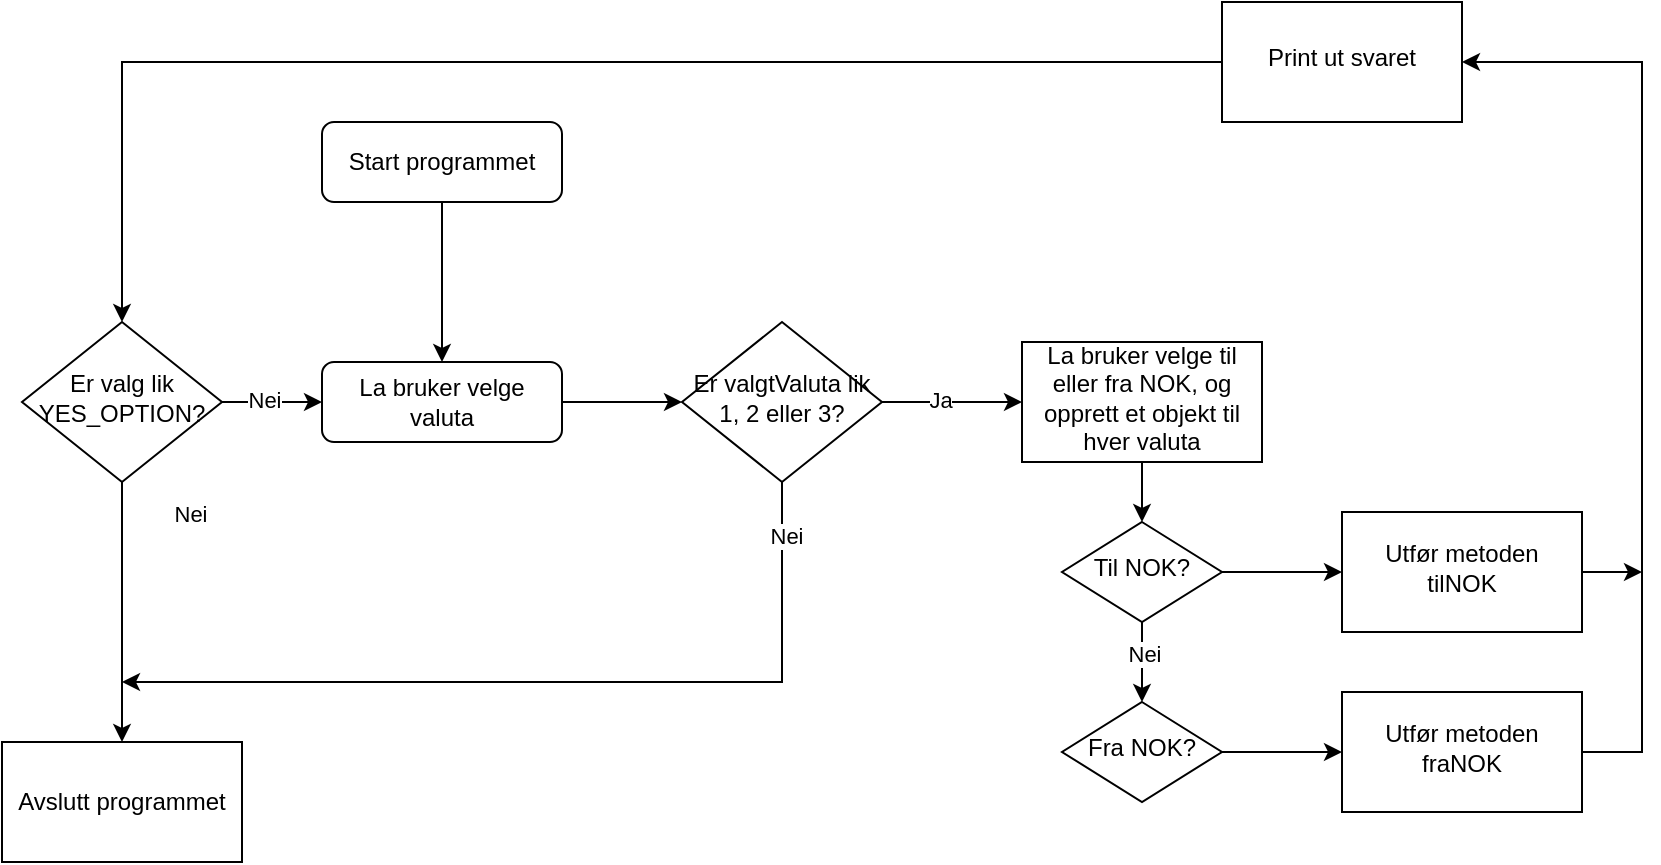 <mxfile version="15.2.7" type="device"><diagram id="C5RBs43oDa-KdzZeNtuy" name="Page-1"><mxGraphModel dx="1202" dy="585" grid="1" gridSize="10" guides="1" tooltips="1" connect="1" arrows="1" fold="1" page="1" pageScale="1" pageWidth="827" pageHeight="1169" math="0" shadow="0"><root><mxCell id="WIyWlLk6GJQsqaUBKTNV-0"/><mxCell id="WIyWlLk6GJQsqaUBKTNV-1" parent="WIyWlLk6GJQsqaUBKTNV-0"/><mxCell id="-QXT-SU3wn0BBAx5GBFO-44" style="edgeStyle=orthogonalEdgeStyle;rounded=0;orthogonalLoop=1;jettySize=auto;html=1;entryX=0.5;entryY=0;entryDx=0;entryDy=0;" edge="1" parent="WIyWlLk6GJQsqaUBKTNV-1" source="WIyWlLk6GJQsqaUBKTNV-3" target="WIyWlLk6GJQsqaUBKTNV-11"><mxGeometry relative="1" as="geometry"/></mxCell><mxCell id="WIyWlLk6GJQsqaUBKTNV-3" value="Start programmet" style="rounded=1;whiteSpace=wrap;html=1;fontSize=12;glass=0;strokeWidth=1;shadow=0;" parent="WIyWlLk6GJQsqaUBKTNV-1" vertex="1"><mxGeometry x="160" y="170" width="120" height="40" as="geometry"/></mxCell><mxCell id="-QXT-SU3wn0BBAx5GBFO-2" style="edgeStyle=orthogonalEdgeStyle;rounded=0;orthogonalLoop=1;jettySize=auto;html=1;" edge="1" parent="WIyWlLk6GJQsqaUBKTNV-1" source="WIyWlLk6GJQsqaUBKTNV-6"><mxGeometry relative="1" as="geometry"><mxPoint x="60" y="480" as="targetPoint"/></mxGeometry></mxCell><mxCell id="-QXT-SU3wn0BBAx5GBFO-3" value="Nei" style="edgeLabel;html=1;align=center;verticalAlign=middle;resizable=0;points=[];" vertex="1" connectable="0" parent="-QXT-SU3wn0BBAx5GBFO-2"><mxGeometry x="-0.568" y="2" relative="1" as="geometry"><mxPoint x="32" y="-12" as="offset"/></mxGeometry></mxCell><mxCell id="-QXT-SU3wn0BBAx5GBFO-42" style="edgeStyle=orthogonalEdgeStyle;rounded=0;orthogonalLoop=1;jettySize=auto;html=1;entryX=0;entryY=0.5;entryDx=0;entryDy=0;" edge="1" parent="WIyWlLk6GJQsqaUBKTNV-1" source="WIyWlLk6GJQsqaUBKTNV-6" target="WIyWlLk6GJQsqaUBKTNV-11"><mxGeometry relative="1" as="geometry"/></mxCell><mxCell id="-QXT-SU3wn0BBAx5GBFO-48" value="Nei" style="edgeLabel;html=1;align=center;verticalAlign=middle;resizable=0;points=[];" vertex="1" connectable="0" parent="-QXT-SU3wn0BBAx5GBFO-42"><mxGeometry x="-0.158" y="1" relative="1" as="geometry"><mxPoint as="offset"/></mxGeometry></mxCell><mxCell id="WIyWlLk6GJQsqaUBKTNV-6" value="Er valg lik YES_OPTION?" style="rhombus;whiteSpace=wrap;html=1;shadow=0;fontFamily=Helvetica;fontSize=12;align=center;strokeWidth=1;spacing=6;spacingTop=-4;" parent="WIyWlLk6GJQsqaUBKTNV-1" vertex="1"><mxGeometry x="10" y="270" width="100" height="80" as="geometry"/></mxCell><mxCell id="-QXT-SU3wn0BBAx5GBFO-1" style="edgeStyle=orthogonalEdgeStyle;rounded=0;orthogonalLoop=1;jettySize=auto;html=1;entryX=0;entryY=0.5;entryDx=0;entryDy=0;" edge="1" parent="WIyWlLk6GJQsqaUBKTNV-1" source="WIyWlLk6GJQsqaUBKTNV-11" target="-QXT-SU3wn0BBAx5GBFO-0"><mxGeometry relative="1" as="geometry"/></mxCell><mxCell id="WIyWlLk6GJQsqaUBKTNV-11" value="La bruker velge valuta" style="rounded=1;whiteSpace=wrap;html=1;fontSize=12;glass=0;strokeWidth=1;shadow=0;" parent="WIyWlLk6GJQsqaUBKTNV-1" vertex="1"><mxGeometry x="160" y="290" width="120" height="40" as="geometry"/></mxCell><mxCell id="-QXT-SU3wn0BBAx5GBFO-15" style="edgeStyle=orthogonalEdgeStyle;rounded=0;orthogonalLoop=1;jettySize=auto;html=1;" edge="1" parent="WIyWlLk6GJQsqaUBKTNV-1" source="-QXT-SU3wn0BBAx5GBFO-0"><mxGeometry relative="1" as="geometry"><mxPoint x="60" y="450" as="targetPoint"/><Array as="points"><mxPoint x="390" y="450"/></Array></mxGeometry></mxCell><mxCell id="-QXT-SU3wn0BBAx5GBFO-23" value="Nei" style="edgeLabel;html=1;align=center;verticalAlign=middle;resizable=0;points=[];" vertex="1" connectable="0" parent="-QXT-SU3wn0BBAx5GBFO-15"><mxGeometry x="-0.874" y="2" relative="1" as="geometry"><mxPoint as="offset"/></mxGeometry></mxCell><mxCell id="-QXT-SU3wn0BBAx5GBFO-22" value="" style="edgeStyle=orthogonalEdgeStyle;rounded=0;orthogonalLoop=1;jettySize=auto;html=1;" edge="1" parent="WIyWlLk6GJQsqaUBKTNV-1" source="-QXT-SU3wn0BBAx5GBFO-0" target="-QXT-SU3wn0BBAx5GBFO-21"><mxGeometry relative="1" as="geometry"/></mxCell><mxCell id="-QXT-SU3wn0BBAx5GBFO-24" value="Ja" style="edgeLabel;html=1;align=center;verticalAlign=middle;resizable=0;points=[];" vertex="1" connectable="0" parent="-QXT-SU3wn0BBAx5GBFO-22"><mxGeometry x="-0.184" y="1" relative="1" as="geometry"><mxPoint as="offset"/></mxGeometry></mxCell><mxCell id="-QXT-SU3wn0BBAx5GBFO-0" value="Er valgtValuta lik 1, 2 eller 3?" style="rhombus;whiteSpace=wrap;html=1;shadow=0;fontFamily=Helvetica;fontSize=12;align=center;strokeWidth=1;spacing=6;spacingTop=-4;" vertex="1" parent="WIyWlLk6GJQsqaUBKTNV-1"><mxGeometry x="340" y="270" width="100" height="80" as="geometry"/></mxCell><mxCell id="-QXT-SU3wn0BBAx5GBFO-28" value="" style="edgeStyle=orthogonalEdgeStyle;rounded=0;orthogonalLoop=1;jettySize=auto;html=1;" edge="1" parent="WIyWlLk6GJQsqaUBKTNV-1" source="-QXT-SU3wn0BBAx5GBFO-21" target="-QXT-SU3wn0BBAx5GBFO-27"><mxGeometry relative="1" as="geometry"/></mxCell><mxCell id="-QXT-SU3wn0BBAx5GBFO-21" value="La bruker velge til eller fra NOK, og opprett et objekt til hver valuta" style="whiteSpace=wrap;html=1;shadow=0;strokeWidth=1;spacing=6;spacingTop=-4;" vertex="1" parent="WIyWlLk6GJQsqaUBKTNV-1"><mxGeometry x="510" y="280" width="120" height="60" as="geometry"/></mxCell><mxCell id="-QXT-SU3wn0BBAx5GBFO-30" value="" style="edgeStyle=orthogonalEdgeStyle;rounded=0;orthogonalLoop=1;jettySize=auto;html=1;" edge="1" parent="WIyWlLk6GJQsqaUBKTNV-1" source="-QXT-SU3wn0BBAx5GBFO-27" target="-QXT-SU3wn0BBAx5GBFO-29"><mxGeometry relative="1" as="geometry"/></mxCell><mxCell id="-QXT-SU3wn0BBAx5GBFO-31" value="Nei" style="edgeLabel;html=1;align=center;verticalAlign=middle;resizable=0;points=[];" vertex="1" connectable="0" parent="-QXT-SU3wn0BBAx5GBFO-30"><mxGeometry x="-0.234" y="1" relative="1" as="geometry"><mxPoint as="offset"/></mxGeometry></mxCell><mxCell id="-QXT-SU3wn0BBAx5GBFO-34" value="" style="edgeStyle=orthogonalEdgeStyle;rounded=0;orthogonalLoop=1;jettySize=auto;html=1;" edge="1" parent="WIyWlLk6GJQsqaUBKTNV-1" source="-QXT-SU3wn0BBAx5GBFO-27" target="-QXT-SU3wn0BBAx5GBFO-33"><mxGeometry relative="1" as="geometry"/></mxCell><mxCell id="-QXT-SU3wn0BBAx5GBFO-27" value="Til NOK?" style="rhombus;whiteSpace=wrap;html=1;shadow=0;strokeWidth=1;spacing=6;spacingTop=-4;" vertex="1" parent="WIyWlLk6GJQsqaUBKTNV-1"><mxGeometry x="530" y="370" width="80" height="50" as="geometry"/></mxCell><mxCell id="-QXT-SU3wn0BBAx5GBFO-36" value="" style="edgeStyle=orthogonalEdgeStyle;rounded=0;orthogonalLoop=1;jettySize=auto;html=1;" edge="1" parent="WIyWlLk6GJQsqaUBKTNV-1" source="-QXT-SU3wn0BBAx5GBFO-29" target="-QXT-SU3wn0BBAx5GBFO-35"><mxGeometry relative="1" as="geometry"/></mxCell><mxCell id="-QXT-SU3wn0BBAx5GBFO-29" value="Fra NOK?" style="rhombus;whiteSpace=wrap;html=1;shadow=0;strokeWidth=1;spacing=6;spacingTop=-4;" vertex="1" parent="WIyWlLk6GJQsqaUBKTNV-1"><mxGeometry x="530" y="460" width="80" height="50" as="geometry"/></mxCell><mxCell id="-QXT-SU3wn0BBAx5GBFO-41" style="edgeStyle=orthogonalEdgeStyle;rounded=0;orthogonalLoop=1;jettySize=auto;html=1;" edge="1" parent="WIyWlLk6GJQsqaUBKTNV-1" source="-QXT-SU3wn0BBAx5GBFO-33"><mxGeometry relative="1" as="geometry"><mxPoint x="820" y="395" as="targetPoint"/></mxGeometry></mxCell><mxCell id="-QXT-SU3wn0BBAx5GBFO-33" value="Utfør metoden tilNOK" style="whiteSpace=wrap;html=1;shadow=0;strokeWidth=1;spacing=6;spacingTop=-4;" vertex="1" parent="WIyWlLk6GJQsqaUBKTNV-1"><mxGeometry x="670" y="365" width="120" height="60" as="geometry"/></mxCell><mxCell id="-QXT-SU3wn0BBAx5GBFO-39" value="" style="edgeStyle=orthogonalEdgeStyle;rounded=0;orthogonalLoop=1;jettySize=auto;html=1;" edge="1" parent="WIyWlLk6GJQsqaUBKTNV-1" source="-QXT-SU3wn0BBAx5GBFO-35" target="-QXT-SU3wn0BBAx5GBFO-38"><mxGeometry relative="1" as="geometry"><Array as="points"><mxPoint x="820" y="485"/><mxPoint x="820" y="140"/></Array></mxGeometry></mxCell><mxCell id="-QXT-SU3wn0BBAx5GBFO-35" value="Utfør metoden fraNOK" style="whiteSpace=wrap;html=1;shadow=0;strokeWidth=1;spacing=6;spacingTop=-4;" vertex="1" parent="WIyWlLk6GJQsqaUBKTNV-1"><mxGeometry x="670" y="455" width="120" height="60" as="geometry"/></mxCell><mxCell id="-QXT-SU3wn0BBAx5GBFO-40" style="edgeStyle=orthogonalEdgeStyle;rounded=0;orthogonalLoop=1;jettySize=auto;html=1;entryX=0.5;entryY=0;entryDx=0;entryDy=0;" edge="1" parent="WIyWlLk6GJQsqaUBKTNV-1" source="-QXT-SU3wn0BBAx5GBFO-38" target="WIyWlLk6GJQsqaUBKTNV-6"><mxGeometry relative="1" as="geometry"><mxPoint x="220" y="140" as="targetPoint"/></mxGeometry></mxCell><mxCell id="-QXT-SU3wn0BBAx5GBFO-38" value="Print ut svaret" style="whiteSpace=wrap;html=1;shadow=0;strokeWidth=1;spacing=6;spacingTop=-4;" vertex="1" parent="WIyWlLk6GJQsqaUBKTNV-1"><mxGeometry x="610" y="110" width="120" height="60" as="geometry"/></mxCell><mxCell id="-QXT-SU3wn0BBAx5GBFO-47" value="Avslutt programmet" style="rounded=0;whiteSpace=wrap;html=1;" vertex="1" parent="WIyWlLk6GJQsqaUBKTNV-1"><mxGeometry y="480" width="120" height="60" as="geometry"/></mxCell></root></mxGraphModel></diagram></mxfile>